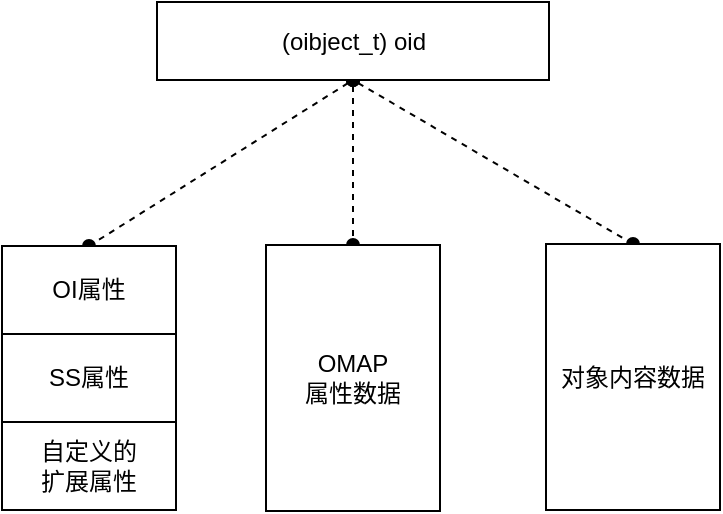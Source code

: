 <mxfile version="13.9.9" type="device"><diagram id="E8i1N1TJ7RqDmk_JrlCm" name="第 1 页"><mxGraphModel dx="1088" dy="680" grid="0" gridSize="10" guides="1" tooltips="1" connect="1" arrows="1" fold="1" page="1" pageScale="1" pageWidth="827" pageHeight="1169" math="0" shadow="0"><root><mxCell id="0"/><mxCell id="1" parent="0"/><mxCell id="XzPRAGHneXleudHrsEzm-7" style="rounded=0;orthogonalLoop=1;jettySize=auto;html=1;exitX=0.5;exitY=1;exitDx=0;exitDy=0;entryX=0.5;entryY=0;entryDx=0;entryDy=0;endArrow=oval;endFill=1;dashed=1;startArrow=oval;startFill=1;" edge="1" parent="1" source="XzPRAGHneXleudHrsEzm-1" target="XzPRAGHneXleudHrsEzm-2"><mxGeometry relative="1" as="geometry"/></mxCell><mxCell id="XzPRAGHneXleudHrsEzm-8" style="edgeStyle=none;rounded=0;orthogonalLoop=1;jettySize=auto;html=1;exitX=0.5;exitY=1;exitDx=0;exitDy=0;entryX=0.5;entryY=0;entryDx=0;entryDy=0;dashed=1;endArrow=oval;endFill=1;startArrow=oval;startFill=1;" edge="1" parent="1" source="XzPRAGHneXleudHrsEzm-1" target="XzPRAGHneXleudHrsEzm-5"><mxGeometry relative="1" as="geometry"/></mxCell><mxCell id="XzPRAGHneXleudHrsEzm-9" style="edgeStyle=none;rounded=0;orthogonalLoop=1;jettySize=auto;html=1;exitX=0.5;exitY=1;exitDx=0;exitDy=0;entryX=0.5;entryY=0;entryDx=0;entryDy=0;dashed=1;endArrow=oval;endFill=1;startArrow=oval;startFill=1;" edge="1" parent="1" source="XzPRAGHneXleudHrsEzm-1" target="XzPRAGHneXleudHrsEzm-6"><mxGeometry relative="1" as="geometry"/></mxCell><mxCell id="XzPRAGHneXleudHrsEzm-1" value="(oibject_t) oid" style="rounded=0;whiteSpace=wrap;html=1;" vertex="1" parent="1"><mxGeometry x="222.5" y="217" width="196" height="39" as="geometry"/></mxCell><mxCell id="XzPRAGHneXleudHrsEzm-2" value="OI属性" style="rounded=0;whiteSpace=wrap;html=1;" vertex="1" parent="1"><mxGeometry x="145" y="339" width="87" height="44" as="geometry"/></mxCell><mxCell id="XzPRAGHneXleudHrsEzm-3" value="SS属性" style="rounded=0;whiteSpace=wrap;html=1;" vertex="1" parent="1"><mxGeometry x="145" y="383" width="87" height="44" as="geometry"/></mxCell><mxCell id="XzPRAGHneXleudHrsEzm-4" value="自定义的&lt;br&gt;扩展属性" style="rounded=0;whiteSpace=wrap;html=1;" vertex="1" parent="1"><mxGeometry x="145" y="427" width="87" height="44" as="geometry"/></mxCell><mxCell id="XzPRAGHneXleudHrsEzm-5" value="OMAP&lt;br&gt;属性数据" style="rounded=0;whiteSpace=wrap;html=1;" vertex="1" parent="1"><mxGeometry x="277" y="338.5" width="87" height="133" as="geometry"/></mxCell><mxCell id="XzPRAGHneXleudHrsEzm-6" value="对象内容数据" style="rounded=0;whiteSpace=wrap;html=1;" vertex="1" parent="1"><mxGeometry x="417" y="338" width="87" height="133" as="geometry"/></mxCell></root></mxGraphModel></diagram></mxfile>
